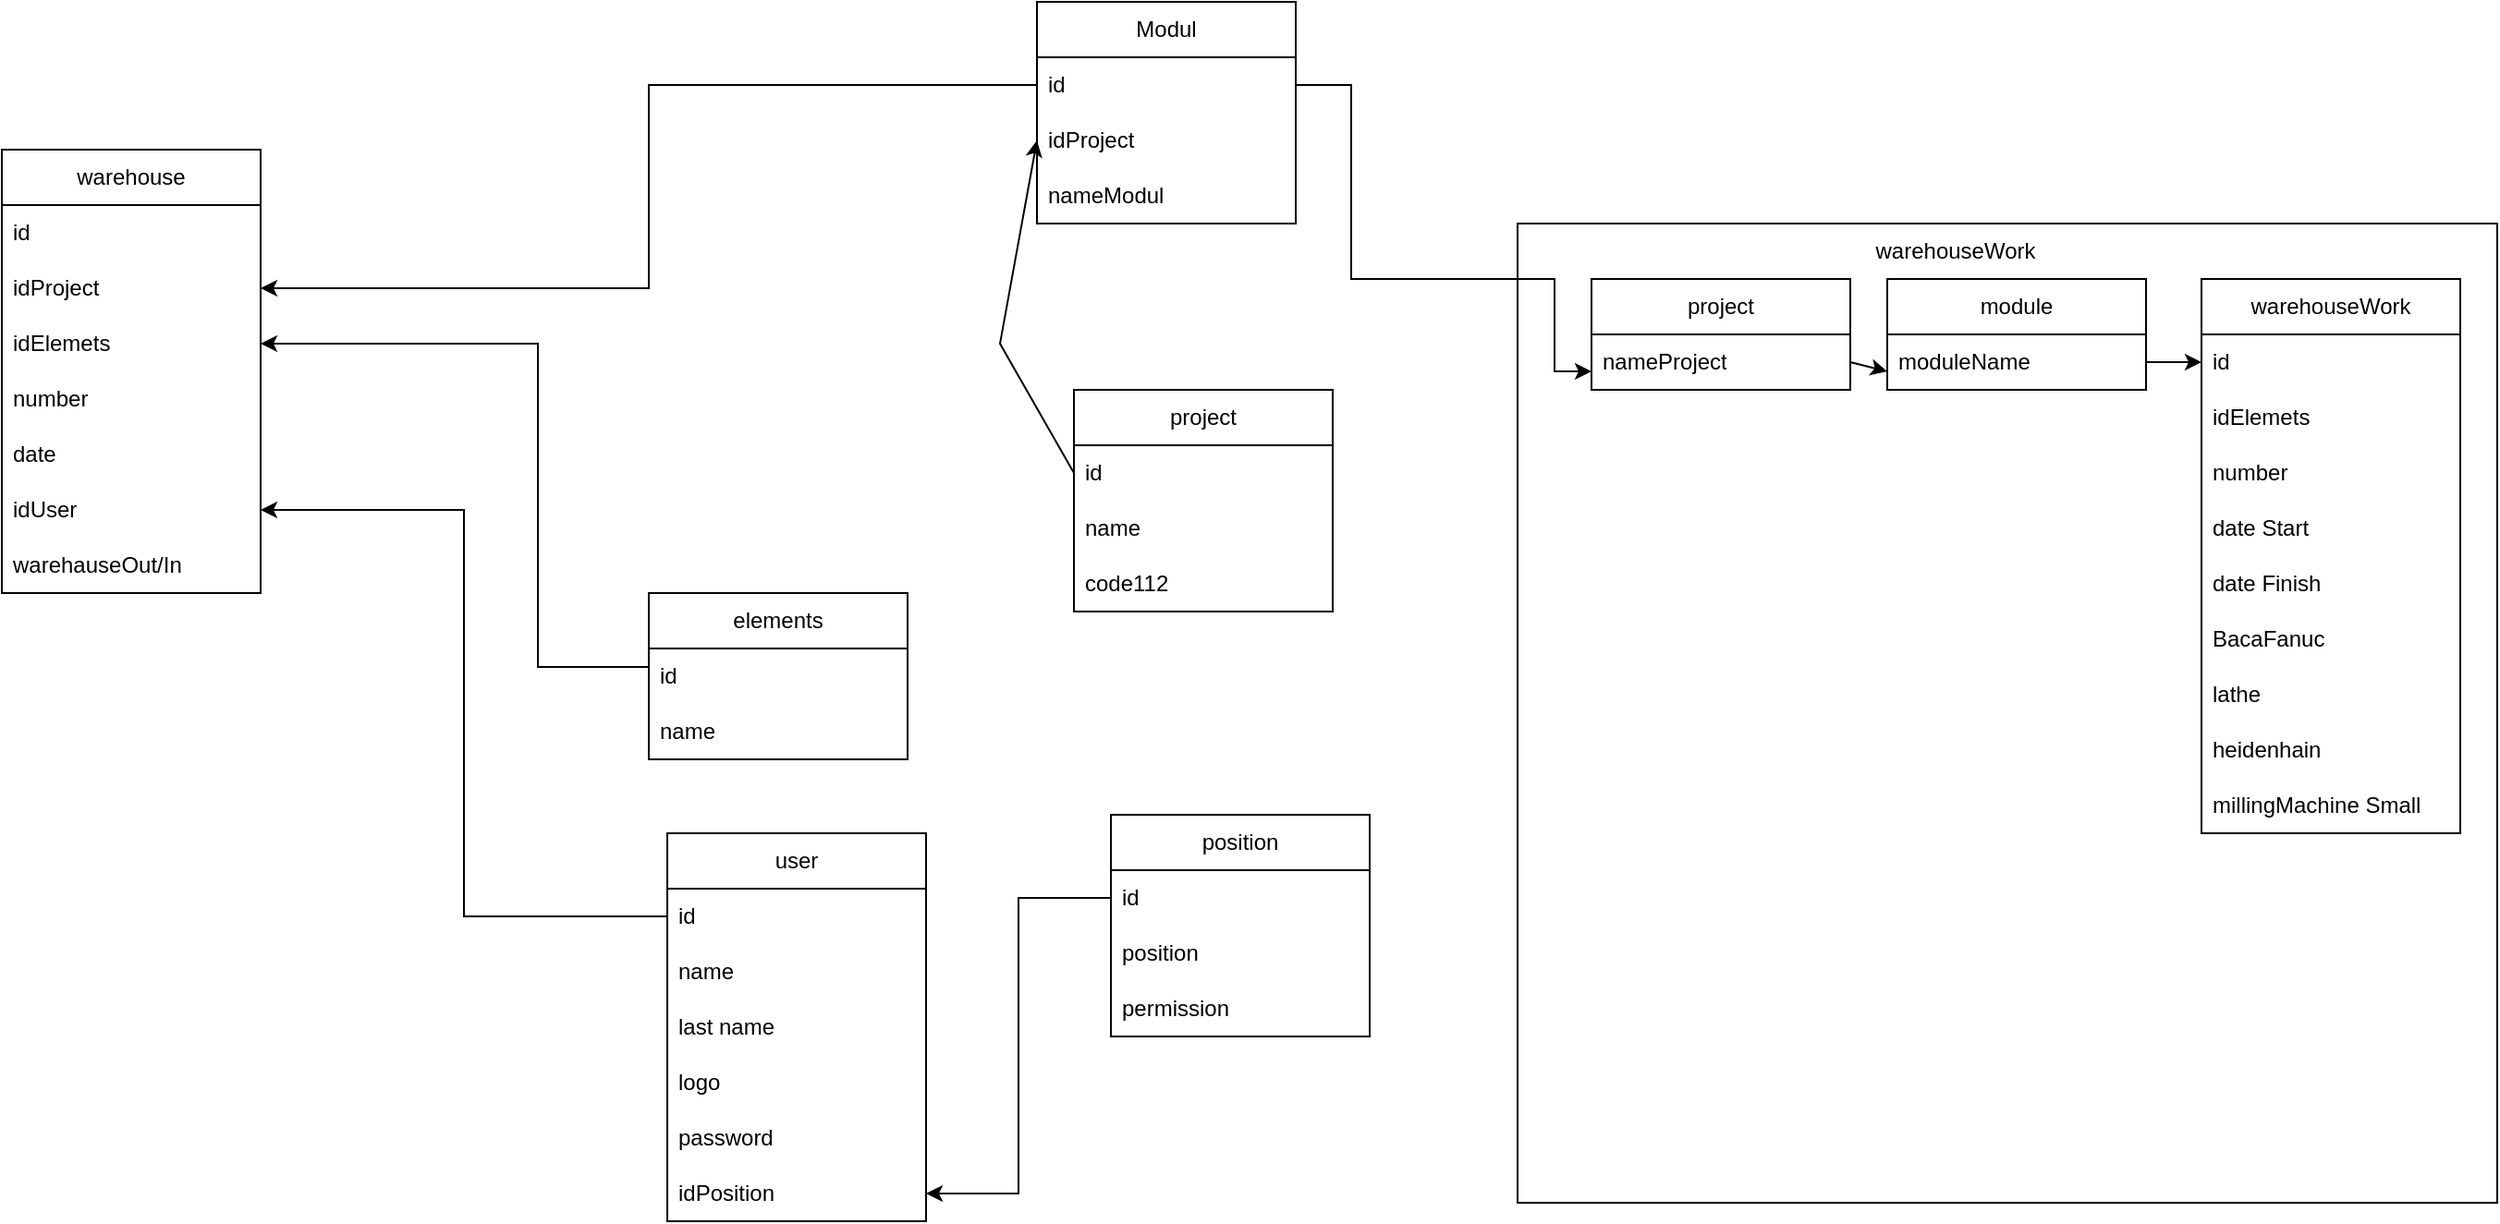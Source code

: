 <mxfile version="20.6.2" type="device"><diagram id="ekcgVoVUJFSZtqQfg_tY" name="Strona-1"><mxGraphModel dx="2233" dy="826" grid="1" gridSize="10" guides="1" tooltips="1" connect="1" arrows="1" fold="1" page="1" pageScale="1" pageWidth="827" pageHeight="1169" math="0" shadow="0"><root><mxCell id="0"/><mxCell id="1" parent="0"/><mxCell id="hsHEq1Oq5VY08dVVth_U-11" value="" style="whiteSpace=wrap;html=1;aspect=fixed;" vertex="1" parent="1"><mxGeometry x="620" y="120" width="530" height="530" as="geometry"/></mxCell><mxCell id="Ea7TCfBqw3oS4CQKNKEZ-1" value="user" style="swimlane;fontStyle=0;childLayout=stackLayout;horizontal=1;startSize=30;horizontalStack=0;resizeParent=1;resizeParentMax=0;resizeLast=0;collapsible=1;marginBottom=0;whiteSpace=wrap;html=1;" parent="1" vertex="1"><mxGeometry x="160" y="450" width="140" height="210" as="geometry"/></mxCell><mxCell id="Ea7TCfBqw3oS4CQKNKEZ-2" value="id" style="text;strokeColor=none;fillColor=none;align=left;verticalAlign=middle;spacingLeft=4;spacingRight=4;overflow=hidden;points=[[0,0.5],[1,0.5]];portConstraint=eastwest;rotatable=0;whiteSpace=wrap;html=1;" parent="Ea7TCfBqw3oS4CQKNKEZ-1" vertex="1"><mxGeometry y="30" width="140" height="30" as="geometry"/></mxCell><mxCell id="Ea7TCfBqw3oS4CQKNKEZ-3" value="name" style="text;strokeColor=none;fillColor=none;align=left;verticalAlign=middle;spacingLeft=4;spacingRight=4;overflow=hidden;points=[[0,0.5],[1,0.5]];portConstraint=eastwest;rotatable=0;whiteSpace=wrap;html=1;" parent="Ea7TCfBqw3oS4CQKNKEZ-1" vertex="1"><mxGeometry y="60" width="140" height="30" as="geometry"/></mxCell><mxCell id="Ea7TCfBqw3oS4CQKNKEZ-4" value="last name" style="text;strokeColor=none;fillColor=none;align=left;verticalAlign=middle;spacingLeft=4;spacingRight=4;overflow=hidden;points=[[0,0.5],[1,0.5]];portConstraint=eastwest;rotatable=0;whiteSpace=wrap;html=1;" parent="Ea7TCfBqw3oS4CQKNKEZ-1" vertex="1"><mxGeometry y="90" width="140" height="30" as="geometry"/></mxCell><mxCell id="Ea7TCfBqw3oS4CQKNKEZ-5" value="logo" style="text;strokeColor=none;fillColor=none;align=left;verticalAlign=middle;spacingLeft=4;spacingRight=4;overflow=hidden;points=[[0,0.5],[1,0.5]];portConstraint=eastwest;rotatable=0;whiteSpace=wrap;html=1;" parent="Ea7TCfBqw3oS4CQKNKEZ-1" vertex="1"><mxGeometry y="120" width="140" height="30" as="geometry"/></mxCell><mxCell id="Ea7TCfBqw3oS4CQKNKEZ-6" value="password" style="text;strokeColor=none;fillColor=none;align=left;verticalAlign=middle;spacingLeft=4;spacingRight=4;overflow=hidden;points=[[0,0.5],[1,0.5]];portConstraint=eastwest;rotatable=0;whiteSpace=wrap;html=1;" parent="Ea7TCfBqw3oS4CQKNKEZ-1" vertex="1"><mxGeometry y="150" width="140" height="30" as="geometry"/></mxCell><mxCell id="Ea7TCfBqw3oS4CQKNKEZ-7" value="idPosition" style="text;strokeColor=none;fillColor=none;align=left;verticalAlign=middle;spacingLeft=4;spacingRight=4;overflow=hidden;points=[[0,0.5],[1,0.5]];portConstraint=eastwest;rotatable=0;whiteSpace=wrap;html=1;" parent="Ea7TCfBqw3oS4CQKNKEZ-1" vertex="1"><mxGeometry y="180" width="140" height="30" as="geometry"/></mxCell><mxCell id="Ea7TCfBqw3oS4CQKNKEZ-8" value="elements" style="swimlane;fontStyle=0;childLayout=stackLayout;horizontal=1;startSize=30;horizontalStack=0;resizeParent=1;resizeParentMax=0;resizeLast=0;collapsible=1;marginBottom=0;whiteSpace=wrap;html=1;" parent="1" vertex="1"><mxGeometry x="150" y="320" width="140" height="90" as="geometry"/></mxCell><mxCell id="Ea7TCfBqw3oS4CQKNKEZ-9" value="id" style="text;strokeColor=none;fillColor=none;align=left;verticalAlign=middle;spacingLeft=4;spacingRight=4;overflow=hidden;points=[[0,0.5],[1,0.5]];portConstraint=eastwest;rotatable=0;whiteSpace=wrap;html=1;" parent="Ea7TCfBqw3oS4CQKNKEZ-8" vertex="1"><mxGeometry y="30" width="140" height="30" as="geometry"/></mxCell><mxCell id="Ea7TCfBqw3oS4CQKNKEZ-10" value="name" style="text;strokeColor=none;fillColor=none;align=left;verticalAlign=middle;spacingLeft=4;spacingRight=4;overflow=hidden;points=[[0,0.5],[1,0.5]];portConstraint=eastwest;rotatable=0;whiteSpace=wrap;html=1;" parent="Ea7TCfBqw3oS4CQKNKEZ-8" vertex="1"><mxGeometry y="60" width="140" height="30" as="geometry"/></mxCell><mxCell id="Ea7TCfBqw3oS4CQKNKEZ-15" value="position" style="swimlane;fontStyle=0;childLayout=stackLayout;horizontal=1;startSize=30;horizontalStack=0;resizeParent=1;resizeParentMax=0;resizeLast=0;collapsible=1;marginBottom=0;whiteSpace=wrap;html=1;" parent="1" vertex="1"><mxGeometry x="400" y="440" width="140" height="120" as="geometry"/></mxCell><mxCell id="Ea7TCfBqw3oS4CQKNKEZ-16" value="id" style="text;strokeColor=none;fillColor=none;align=left;verticalAlign=middle;spacingLeft=4;spacingRight=4;overflow=hidden;points=[[0,0.5],[1,0.5]];portConstraint=eastwest;rotatable=0;whiteSpace=wrap;html=1;" parent="Ea7TCfBqw3oS4CQKNKEZ-15" vertex="1"><mxGeometry y="30" width="140" height="30" as="geometry"/></mxCell><mxCell id="Ea7TCfBqw3oS4CQKNKEZ-17" value="position" style="text;strokeColor=none;fillColor=none;align=left;verticalAlign=middle;spacingLeft=4;spacingRight=4;overflow=hidden;points=[[0,0.5],[1,0.5]];portConstraint=eastwest;rotatable=0;whiteSpace=wrap;html=1;" parent="Ea7TCfBqw3oS4CQKNKEZ-15" vertex="1"><mxGeometry y="60" width="140" height="30" as="geometry"/></mxCell><mxCell id="Ea7TCfBqw3oS4CQKNKEZ-18" value="permission" style="text;strokeColor=none;fillColor=none;align=left;verticalAlign=middle;spacingLeft=4;spacingRight=4;overflow=hidden;points=[[0,0.5],[1,0.5]];portConstraint=eastwest;rotatable=0;whiteSpace=wrap;html=1;" parent="Ea7TCfBqw3oS4CQKNKEZ-15" vertex="1"><mxGeometry y="90" width="140" height="30" as="geometry"/></mxCell><mxCell id="Ea7TCfBqw3oS4CQKNKEZ-19" value="project" style="swimlane;fontStyle=0;childLayout=stackLayout;horizontal=1;startSize=30;horizontalStack=0;resizeParent=1;resizeParentMax=0;resizeLast=0;collapsible=1;marginBottom=0;whiteSpace=wrap;html=1;" parent="1" vertex="1"><mxGeometry x="380" y="210" width="140" height="120" as="geometry"/></mxCell><mxCell id="Ea7TCfBqw3oS4CQKNKEZ-20" value="id" style="text;strokeColor=none;fillColor=none;align=left;verticalAlign=middle;spacingLeft=4;spacingRight=4;overflow=hidden;points=[[0,0.5],[1,0.5]];portConstraint=eastwest;rotatable=0;whiteSpace=wrap;html=1;" parent="Ea7TCfBqw3oS4CQKNKEZ-19" vertex="1"><mxGeometry y="30" width="140" height="30" as="geometry"/></mxCell><mxCell id="Ea7TCfBqw3oS4CQKNKEZ-21" value="name" style="text;strokeColor=none;fillColor=none;align=left;verticalAlign=middle;spacingLeft=4;spacingRight=4;overflow=hidden;points=[[0,0.5],[1,0.5]];portConstraint=eastwest;rotatable=0;whiteSpace=wrap;html=1;" parent="Ea7TCfBqw3oS4CQKNKEZ-19" vertex="1"><mxGeometry y="60" width="140" height="30" as="geometry"/></mxCell><mxCell id="Ea7TCfBqw3oS4CQKNKEZ-22" value="code112" style="text;strokeColor=none;fillColor=none;align=left;verticalAlign=middle;spacingLeft=4;spacingRight=4;overflow=hidden;points=[[0,0.5],[1,0.5]];portConstraint=eastwest;rotatable=0;whiteSpace=wrap;html=1;" parent="Ea7TCfBqw3oS4CQKNKEZ-19" vertex="1"><mxGeometry y="90" width="140" height="30" as="geometry"/></mxCell><mxCell id="Ea7TCfBqw3oS4CQKNKEZ-23" value="warehouse" style="swimlane;fontStyle=0;childLayout=stackLayout;horizontal=1;startSize=30;horizontalStack=0;resizeParent=1;resizeParentMax=0;resizeLast=0;collapsible=1;marginBottom=0;whiteSpace=wrap;html=1;" parent="1" vertex="1"><mxGeometry x="-200" y="80" width="140" height="240" as="geometry"/></mxCell><mxCell id="Ea7TCfBqw3oS4CQKNKEZ-24" value="id" style="text;strokeColor=none;fillColor=none;align=left;verticalAlign=middle;spacingLeft=4;spacingRight=4;overflow=hidden;points=[[0,0.5],[1,0.5]];portConstraint=eastwest;rotatable=0;whiteSpace=wrap;html=1;" parent="Ea7TCfBqw3oS4CQKNKEZ-23" vertex="1"><mxGeometry y="30" width="140" height="30" as="geometry"/></mxCell><mxCell id="Ea7TCfBqw3oS4CQKNKEZ-27" value="idProject" style="text;strokeColor=none;fillColor=none;align=left;verticalAlign=middle;spacingLeft=4;spacingRight=4;overflow=hidden;points=[[0,0.5],[1,0.5]];portConstraint=eastwest;rotatable=0;whiteSpace=wrap;html=1;" parent="Ea7TCfBqw3oS4CQKNKEZ-23" vertex="1"><mxGeometry y="60" width="140" height="30" as="geometry"/></mxCell><mxCell id="Ea7TCfBqw3oS4CQKNKEZ-29" value="idElemets" style="text;strokeColor=none;fillColor=none;align=left;verticalAlign=middle;spacingLeft=4;spacingRight=4;overflow=hidden;points=[[0,0.5],[1,0.5]];portConstraint=eastwest;rotatable=0;whiteSpace=wrap;html=1;" parent="Ea7TCfBqw3oS4CQKNKEZ-23" vertex="1"><mxGeometry y="90" width="140" height="30" as="geometry"/></mxCell><mxCell id="Ea7TCfBqw3oS4CQKNKEZ-25" value="number" style="text;strokeColor=none;fillColor=none;align=left;verticalAlign=middle;spacingLeft=4;spacingRight=4;overflow=hidden;points=[[0,0.5],[1,0.5]];portConstraint=eastwest;rotatable=0;whiteSpace=wrap;html=1;" parent="Ea7TCfBqw3oS4CQKNKEZ-23" vertex="1"><mxGeometry y="120" width="140" height="30" as="geometry"/></mxCell><mxCell id="Ea7TCfBqw3oS4CQKNKEZ-26" value="date" style="text;strokeColor=none;fillColor=none;align=left;verticalAlign=middle;spacingLeft=4;spacingRight=4;overflow=hidden;points=[[0,0.5],[1,0.5]];portConstraint=eastwest;rotatable=0;whiteSpace=wrap;html=1;" parent="Ea7TCfBqw3oS4CQKNKEZ-23" vertex="1"><mxGeometry y="150" width="140" height="30" as="geometry"/></mxCell><mxCell id="Ea7TCfBqw3oS4CQKNKEZ-28" value="idUser" style="text;strokeColor=none;fillColor=none;align=left;verticalAlign=middle;spacingLeft=4;spacingRight=4;overflow=hidden;points=[[0,0.5],[1,0.5]];portConstraint=eastwest;rotatable=0;whiteSpace=wrap;html=1;" parent="Ea7TCfBqw3oS4CQKNKEZ-23" vertex="1"><mxGeometry y="180" width="140" height="30" as="geometry"/></mxCell><mxCell id="hBkFWv_70AkD1AiQlHir-24" value="warehauseOut/In" style="text;strokeColor=none;fillColor=none;align=left;verticalAlign=middle;spacingLeft=4;spacingRight=4;overflow=hidden;points=[[0,0.5],[1,0.5]];portConstraint=eastwest;rotatable=0;whiteSpace=wrap;html=1;" parent="Ea7TCfBqw3oS4CQKNKEZ-23" vertex="1"><mxGeometry y="210" width="140" height="30" as="geometry"/></mxCell><mxCell id="Ea7TCfBqw3oS4CQKNKEZ-30" style="edgeStyle=orthogonalEdgeStyle;rounded=0;orthogonalLoop=1;jettySize=auto;html=1;" parent="1" source="Ea7TCfBqw3oS4CQKNKEZ-9" target="Ea7TCfBqw3oS4CQKNKEZ-29" edge="1"><mxGeometry relative="1" as="geometry"><Array as="points"><mxPoint x="90" y="360"/><mxPoint x="90" y="185"/></Array></mxGeometry></mxCell><mxCell id="Ea7TCfBqw3oS4CQKNKEZ-31" style="edgeStyle=orthogonalEdgeStyle;rounded=0;orthogonalLoop=1;jettySize=auto;html=1;" parent="1" source="Ea7TCfBqw3oS4CQKNKEZ-16" target="Ea7TCfBqw3oS4CQKNKEZ-7" edge="1"><mxGeometry relative="1" as="geometry"/></mxCell><mxCell id="Ea7TCfBqw3oS4CQKNKEZ-32" style="edgeStyle=orthogonalEdgeStyle;rounded=0;orthogonalLoop=1;jettySize=auto;html=1;exitX=0;exitY=0.5;exitDx=0;exitDy=0;" parent="1" source="hsHEq1Oq5VY08dVVth_U-2" target="Ea7TCfBqw3oS4CQKNKEZ-27" edge="1"><mxGeometry relative="1" as="geometry"/></mxCell><mxCell id="Ea7TCfBqw3oS4CQKNKEZ-33" style="edgeStyle=orthogonalEdgeStyle;rounded=0;orthogonalLoop=1;jettySize=auto;html=1;" parent="1" source="Ea7TCfBqw3oS4CQKNKEZ-2" target="Ea7TCfBqw3oS4CQKNKEZ-28" edge="1"><mxGeometry relative="1" as="geometry"/></mxCell><mxCell id="hBkFWv_70AkD1AiQlHir-1" value="project" style="swimlane;fontStyle=0;childLayout=stackLayout;horizontal=1;startSize=30;horizontalStack=0;resizeParent=1;resizeParentMax=0;resizeLast=0;collapsible=1;marginBottom=0;whiteSpace=wrap;html=1;" parent="1" vertex="1"><mxGeometry x="660" y="150" width="140" height="60" as="geometry"/></mxCell><mxCell id="hsHEq1Oq5VY08dVVth_U-37" value="nameProject" style="text;strokeColor=none;fillColor=none;align=left;verticalAlign=middle;spacingLeft=4;spacingRight=4;overflow=hidden;points=[[0,0.5],[1,0.5]];portConstraint=eastwest;rotatable=0;whiteSpace=wrap;html=1;" vertex="1" parent="hBkFWv_70AkD1AiQlHir-1"><mxGeometry y="30" width="140" height="30" as="geometry"/></mxCell><mxCell id="hBkFWv_70AkD1AiQlHir-19" style="edgeStyle=orthogonalEdgeStyle;rounded=0;orthogonalLoop=1;jettySize=auto;html=1;exitX=1;exitY=0.5;exitDx=0;exitDy=0;" parent="1" source="hsHEq1Oq5VY08dVVth_U-2" target="hsHEq1Oq5VY08dVVth_U-37" edge="1"><mxGeometry relative="1" as="geometry"><Array as="points"><mxPoint x="530" y="45"/><mxPoint x="530" y="150"/><mxPoint x="640" y="150"/><mxPoint x="640" y="200"/></Array><mxPoint x="560" y="150" as="sourcePoint"/></mxGeometry></mxCell><mxCell id="hsHEq1Oq5VY08dVVth_U-1" value="Modul" style="swimlane;fontStyle=0;childLayout=stackLayout;horizontal=1;startSize=30;horizontalStack=0;resizeParent=1;resizeParentMax=0;resizeLast=0;collapsible=1;marginBottom=0;whiteSpace=wrap;html=1;" vertex="1" parent="1"><mxGeometry x="360" width="140" height="120" as="geometry"/></mxCell><mxCell id="hsHEq1Oq5VY08dVVth_U-2" value="id" style="text;strokeColor=none;fillColor=none;align=left;verticalAlign=middle;spacingLeft=4;spacingRight=4;overflow=hidden;points=[[0,0.5],[1,0.5]];portConstraint=eastwest;rotatable=0;whiteSpace=wrap;html=1;" vertex="1" parent="hsHEq1Oq5VY08dVVth_U-1"><mxGeometry y="30" width="140" height="30" as="geometry"/></mxCell><mxCell id="hsHEq1Oq5VY08dVVth_U-3" value="idProject" style="text;strokeColor=none;fillColor=none;align=left;verticalAlign=middle;spacingLeft=4;spacingRight=4;overflow=hidden;points=[[0,0.5],[1,0.5]];portConstraint=eastwest;rotatable=0;whiteSpace=wrap;html=1;" vertex="1" parent="hsHEq1Oq5VY08dVVth_U-1"><mxGeometry y="60" width="140" height="30" as="geometry"/></mxCell><mxCell id="hsHEq1Oq5VY08dVVth_U-4" value="nameModul" style="text;strokeColor=none;fillColor=none;align=left;verticalAlign=middle;spacingLeft=4;spacingRight=4;overflow=hidden;points=[[0,0.5],[1,0.5]];portConstraint=eastwest;rotatable=0;whiteSpace=wrap;html=1;" vertex="1" parent="hsHEq1Oq5VY08dVVth_U-1"><mxGeometry y="90" width="140" height="30" as="geometry"/></mxCell><mxCell id="hsHEq1Oq5VY08dVVth_U-10" value="" style="endArrow=classic;html=1;rounded=0;entryX=0;entryY=0.5;entryDx=0;entryDy=0;exitX=0;exitY=0.5;exitDx=0;exitDy=0;" edge="1" parent="1" source="Ea7TCfBqw3oS4CQKNKEZ-20" target="hsHEq1Oq5VY08dVVth_U-3"><mxGeometry width="50" height="50" relative="1" as="geometry"><mxPoint x="100" y="450" as="sourcePoint"/><mxPoint x="150" y="400" as="targetPoint"/><Array as="points"><mxPoint x="340" y="185"/></Array></mxGeometry></mxCell><mxCell id="hsHEq1Oq5VY08dVVth_U-12" value="warehouseWork" style="text;html=1;strokeColor=none;fillColor=none;align=center;verticalAlign=middle;whiteSpace=wrap;rounded=0;" vertex="1" parent="1"><mxGeometry x="827" y="120" width="60" height="30" as="geometry"/></mxCell><mxCell id="hsHEq1Oq5VY08dVVth_U-13" value="module" style="swimlane;fontStyle=0;childLayout=stackLayout;horizontal=1;startSize=30;horizontalStack=0;resizeParent=1;resizeParentMax=0;resizeLast=0;collapsible=1;marginBottom=0;whiteSpace=wrap;html=1;" vertex="1" parent="1"><mxGeometry x="820" y="150" width="140" height="60" as="geometry"/></mxCell><mxCell id="hsHEq1Oq5VY08dVVth_U-15" value="moduleName" style="text;strokeColor=none;fillColor=none;align=left;verticalAlign=middle;spacingLeft=4;spacingRight=4;overflow=hidden;points=[[0,0.5],[1,0.5]];portConstraint=eastwest;rotatable=0;whiteSpace=wrap;html=1;" vertex="1" parent="hsHEq1Oq5VY08dVVth_U-13"><mxGeometry y="30" width="140" height="30" as="geometry"/></mxCell><mxCell id="hsHEq1Oq5VY08dVVth_U-25" value="warehouseWork" style="swimlane;fontStyle=0;childLayout=stackLayout;horizontal=1;startSize=30;horizontalStack=0;resizeParent=1;resizeParentMax=0;resizeLast=0;collapsible=1;marginBottom=0;whiteSpace=wrap;html=1;" vertex="1" parent="1"><mxGeometry x="990" y="150" width="140" height="300" as="geometry"/></mxCell><mxCell id="hsHEq1Oq5VY08dVVth_U-26" value="id" style="text;strokeColor=none;fillColor=none;align=left;verticalAlign=middle;spacingLeft=4;spacingRight=4;overflow=hidden;points=[[0,0.5],[1,0.5]];portConstraint=eastwest;rotatable=0;whiteSpace=wrap;html=1;" vertex="1" parent="hsHEq1Oq5VY08dVVth_U-25"><mxGeometry y="30" width="140" height="30" as="geometry"/></mxCell><mxCell id="hsHEq1Oq5VY08dVVth_U-28" value="idElemets" style="text;strokeColor=none;fillColor=none;align=left;verticalAlign=middle;spacingLeft=4;spacingRight=4;overflow=hidden;points=[[0,0.5],[1,0.5]];portConstraint=eastwest;rotatable=0;whiteSpace=wrap;html=1;" vertex="1" parent="hsHEq1Oq5VY08dVVth_U-25"><mxGeometry y="60" width="140" height="30" as="geometry"/></mxCell><mxCell id="hsHEq1Oq5VY08dVVth_U-30" value="number" style="text;strokeColor=none;fillColor=none;align=left;verticalAlign=middle;spacingLeft=4;spacingRight=4;overflow=hidden;points=[[0,0.5],[1,0.5]];portConstraint=eastwest;rotatable=0;whiteSpace=wrap;html=1;" vertex="1" parent="hsHEq1Oq5VY08dVVth_U-25"><mxGeometry y="90" width="140" height="30" as="geometry"/></mxCell><mxCell id="hsHEq1Oq5VY08dVVth_U-31" value="date Start" style="text;strokeColor=none;fillColor=none;align=left;verticalAlign=middle;spacingLeft=4;spacingRight=4;overflow=hidden;points=[[0,0.5],[1,0.5]];portConstraint=eastwest;rotatable=0;whiteSpace=wrap;html=1;" vertex="1" parent="hsHEq1Oq5VY08dVVth_U-25"><mxGeometry y="120" width="140" height="30" as="geometry"/></mxCell><mxCell id="hsHEq1Oq5VY08dVVth_U-32" value="date Finish" style="text;strokeColor=none;fillColor=none;align=left;verticalAlign=middle;spacingLeft=4;spacingRight=4;overflow=hidden;points=[[0,0.5],[1,0.5]];portConstraint=eastwest;rotatable=0;whiteSpace=wrap;html=1;" vertex="1" parent="hsHEq1Oq5VY08dVVth_U-25"><mxGeometry y="150" width="140" height="30" as="geometry"/></mxCell><mxCell id="hsHEq1Oq5VY08dVVth_U-33" value="BacaFanuc" style="text;strokeColor=none;fillColor=none;align=left;verticalAlign=middle;spacingLeft=4;spacingRight=4;overflow=hidden;points=[[0,0.5],[1,0.5]];portConstraint=eastwest;rotatable=0;whiteSpace=wrap;html=1;" vertex="1" parent="hsHEq1Oq5VY08dVVth_U-25"><mxGeometry y="180" width="140" height="30" as="geometry"/></mxCell><mxCell id="hsHEq1Oq5VY08dVVth_U-34" value="lathe" style="text;strokeColor=none;fillColor=none;align=left;verticalAlign=middle;spacingLeft=4;spacingRight=4;overflow=hidden;points=[[0,0.5],[1,0.5]];portConstraint=eastwest;rotatable=0;whiteSpace=wrap;html=1;" vertex="1" parent="hsHEq1Oq5VY08dVVth_U-25"><mxGeometry y="210" width="140" height="30" as="geometry"/></mxCell><mxCell id="hsHEq1Oq5VY08dVVth_U-35" value="heidenhain" style="text;strokeColor=none;fillColor=none;align=left;verticalAlign=middle;spacingLeft=4;spacingRight=4;overflow=hidden;points=[[0,0.5],[1,0.5]];portConstraint=eastwest;rotatable=0;whiteSpace=wrap;html=1;" vertex="1" parent="hsHEq1Oq5VY08dVVth_U-25"><mxGeometry y="240" width="140" height="30" as="geometry"/></mxCell><mxCell id="hsHEq1Oq5VY08dVVth_U-36" value="millingMachine Small" style="text;strokeColor=none;fillColor=none;align=left;verticalAlign=middle;spacingLeft=4;spacingRight=4;overflow=hidden;points=[[0,0.5],[1,0.5]];portConstraint=eastwest;rotatable=0;whiteSpace=wrap;html=1;" vertex="1" parent="hsHEq1Oq5VY08dVVth_U-25"><mxGeometry y="270" width="140" height="30" as="geometry"/></mxCell><mxCell id="hsHEq1Oq5VY08dVVth_U-39" value="" style="endArrow=classic;html=1;rounded=0;exitX=1;exitY=0.5;exitDx=0;exitDy=0;" edge="1" parent="1" source="hsHEq1Oq5VY08dVVth_U-37"><mxGeometry width="50" height="50" relative="1" as="geometry"><mxPoint x="700" y="450" as="sourcePoint"/><mxPoint x="820" y="200" as="targetPoint"/><Array as="points"><mxPoint x="820" y="200"/></Array></mxGeometry></mxCell><mxCell id="hsHEq1Oq5VY08dVVth_U-40" value="" style="endArrow=classic;html=1;rounded=0;entryX=0;entryY=0.5;entryDx=0;entryDy=0;exitX=1;exitY=0.5;exitDx=0;exitDy=0;" edge="1" parent="1" source="hsHEq1Oq5VY08dVVth_U-15" target="hsHEq1Oq5VY08dVVth_U-26"><mxGeometry width="50" height="50" relative="1" as="geometry"><mxPoint x="700" y="450" as="sourcePoint"/><mxPoint x="750" y="400" as="targetPoint"/></mxGeometry></mxCell></root></mxGraphModel></diagram></mxfile>